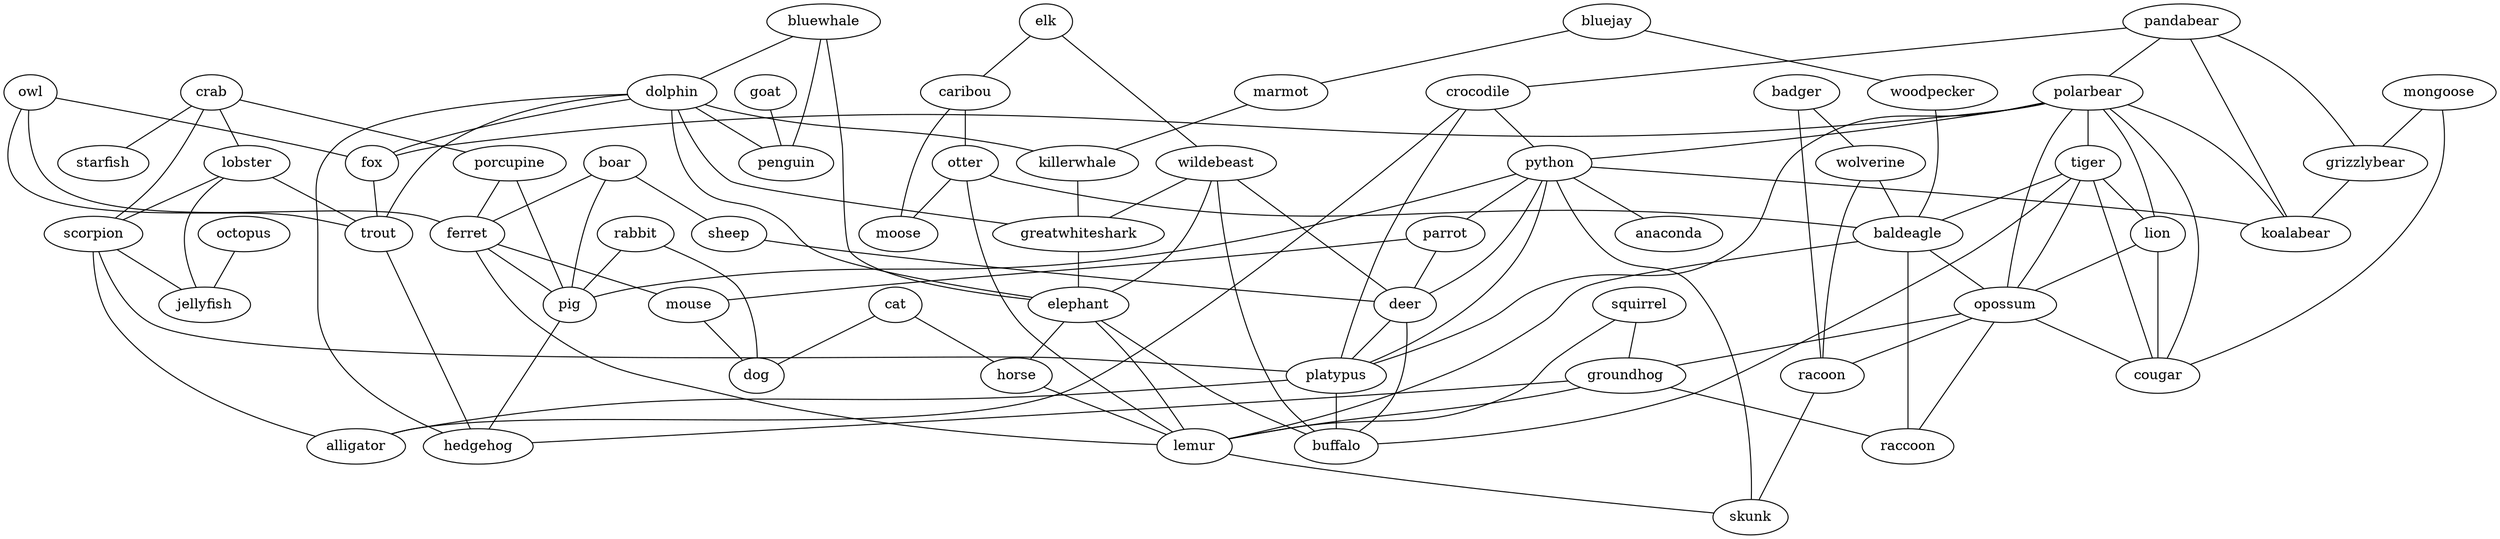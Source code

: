 strict graph G {
owl;
pandabear;
crocodile;
mongoose;
boar;
badger;
sheep;
elk;
crab;
polarbear;
porcupine;
grizzlybear;
squirrel;
starfish;
python;
caribou;
tiger;
ferret;
rabbit;
otter;
parrot;
bluejay;
cat;
wildebeast;
bluewhale;
marmot;
dolphin;
deer;
pig;
lion;
lobster;
anaconda;
woodpecker;
mouse;
killerwhale;
fox;
greatwhiteshark;
wolverine;
baldeagle;
elephant;
goat;
trout;
moose;
octopus;
scorpion;
horse;
opossum;
jellyfish;
racoon;
koalabear;
penguin;
cougar;
groundhog;
lemur;
platypus;
dog;
alligator;
raccoon;
skunk;
buffalo;
hedgehog;
owl -- ferret  [weight=1];
owl -- fox  [weight=1];
owl -- trout  [weight=1];
pandabear -- koalabear  [weight=1];
pandabear -- grizzlybear  [weight=1];
pandabear -- crocodile  [weight=1];
pandabear -- polarbear  [weight=1];
crocodile -- python  [weight=1];
crocodile -- alligator  [weight=1];
crocodile -- platypus  [weight=1];
mongoose -- cougar  [weight=1];
mongoose -- grizzlybear  [weight=1];
boar -- sheep  [weight=1];
boar -- ferret  [weight=1];
boar -- pig  [weight=1];
badger -- racoon  [weight=1];
badger -- wolverine  [weight=1];
sheep -- deer  [weight=1];
elk -- wildebeast  [weight=1];
elk -- caribou  [weight=1];
crab -- porcupine  [weight=1];
crab -- scorpion  [weight=1];
crab -- lobster  [weight=1];
crab -- starfish  [weight=1];
polarbear -- koalabear  [weight=1];
polarbear -- python  [weight=1];
polarbear -- platypus  [weight=1];
polarbear -- fox  [weight=1];
polarbear -- tiger  [weight=1];
polarbear -- cougar  [weight=1];
polarbear -- lion  [weight=1];
polarbear -- opossum  [weight=1];
porcupine -- ferret  [weight=1];
porcupine -- pig  [weight=1];
grizzlybear -- koalabear  [weight=1];
squirrel -- lemur  [weight=1];
squirrel -- groundhog  [weight=1];
python -- koalabear  [weight=1];
python -- parrot  [weight=1];
python -- deer  [weight=1];
python -- platypus  [weight=1];
python -- pig  [weight=1];
python -- anaconda  [weight=1];
python -- skunk  [weight=1];
caribou -- moose  [weight=1];
caribou -- otter  [weight=1];
tiger -- cougar  [weight=1];
tiger -- lion  [weight=1];
tiger -- baldeagle  [weight=1];
tiger -- opossum  [weight=1];
tiger -- buffalo  [weight=1];
ferret -- lemur  [weight=1];
ferret -- pig  [weight=1];
ferret -- mouse  [weight=1];
rabbit -- pig  [weight=1];
rabbit -- dog  [weight=1];
otter -- lemur  [weight=1];
otter -- baldeagle  [weight=1];
otter -- moose  [weight=1];
parrot -- mouse  [weight=1];
parrot -- deer  [weight=1];
bluejay -- marmot  [weight=1];
bluejay -- woodpecker  [weight=1];
cat -- horse  [weight=1];
cat -- dog  [weight=1];
wildebeast -- deer  [weight=1];
wildebeast -- greatwhiteshark  [weight=1];
wildebeast -- elephant  [weight=1];
wildebeast -- buffalo  [weight=1];
bluewhale -- penguin  [weight=1];
bluewhale -- dolphin  [weight=1];
bluewhale -- elephant  [weight=1];
marmot -- killerwhale  [weight=1];
dolphin -- killerwhale  [weight=1];
dolphin -- fox  [weight=1];
dolphin -- greatwhiteshark  [weight=1];
dolphin -- elephant  [weight=1];
dolphin -- penguin  [weight=1];
dolphin -- trout  [weight=1];
dolphin -- hedgehog  [weight=1];
deer -- platypus  [weight=1];
deer -- buffalo  [weight=1];
pig -- hedgehog  [weight=1];
lion -- opossum  [weight=1];
lion -- cougar  [weight=1];
lobster -- jellyfish  [weight=1];
lobster -- scorpion  [weight=1];
lobster -- trout  [weight=1];
woodpecker -- baldeagle  [weight=1];
mouse -- dog  [weight=1];
killerwhale -- greatwhiteshark  [weight=1];
fox -- trout  [weight=1];
greatwhiteshark -- elephant  [weight=1];
wolverine -- racoon  [weight=1];
wolverine -- baldeagle  [weight=1];
baldeagle -- opossum  [weight=1];
baldeagle -- raccoon  [weight=1];
baldeagle -- lemur  [weight=1];
elephant -- horse  [weight=1];
elephant -- lemur  [weight=1];
elephant -- buffalo  [weight=1];
goat -- penguin  [weight=1];
trout -- hedgehog  [weight=1];
octopus -- jellyfish  [weight=1];
scorpion -- alligator  [weight=1];
scorpion -- platypus  [weight=1];
scorpion -- jellyfish  [weight=1];
horse -- lemur  [weight=1];
opossum -- racoon  [weight=1];
opossum -- cougar  [weight=1];
opossum -- raccoon  [weight=1];
opossum -- groundhog  [weight=1];
racoon -- skunk  [weight=1];
groundhog -- lemur  [weight=1];
groundhog -- raccoon  [weight=1];
groundhog -- hedgehog  [weight=1];
lemur -- skunk  [weight=1];
platypus -- alligator  [weight=1];
platypus -- buffalo  [weight=1];
}
